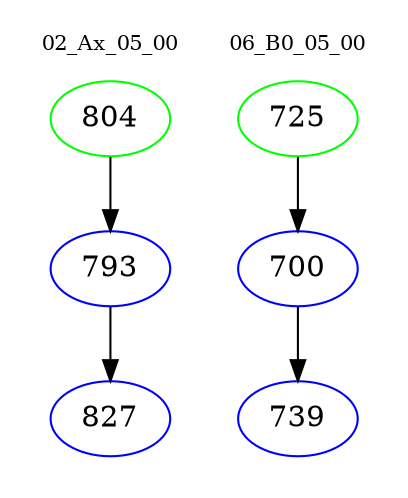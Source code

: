digraph{
subgraph cluster_0 {
color = white
label = "02_Ax_05_00";
fontsize=10;
T0_804 [label="804", color="green"]
T0_804 -> T0_793 [color="black"]
T0_793 [label="793", color="blue"]
T0_793 -> T0_827 [color="black"]
T0_827 [label="827", color="blue"]
}
subgraph cluster_1 {
color = white
label = "06_B0_05_00";
fontsize=10;
T1_725 [label="725", color="green"]
T1_725 -> T1_700 [color="black"]
T1_700 [label="700", color="blue"]
T1_700 -> T1_739 [color="black"]
T1_739 [label="739", color="blue"]
}
}
